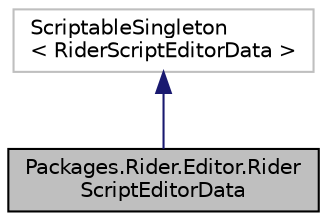digraph "Packages.Rider.Editor.RiderScriptEditorData"
{
 // LATEX_PDF_SIZE
  edge [fontname="Helvetica",fontsize="10",labelfontname="Helvetica",labelfontsize="10"];
  node [fontname="Helvetica",fontsize="10",shape=record];
  Node1 [label="Packages.Rider.Editor.Rider\lScriptEditorData",height=0.2,width=0.4,color="black", fillcolor="grey75", style="filled", fontcolor="black",tooltip=" "];
  Node2 -> Node1 [dir="back",color="midnightblue",fontsize="10",style="solid",fontname="Helvetica"];
  Node2 [label="ScriptableSingleton\l\< RiderScriptEditorData \>",height=0.2,width=0.4,color="grey75", fillcolor="white", style="filled",tooltip=" "];
}
